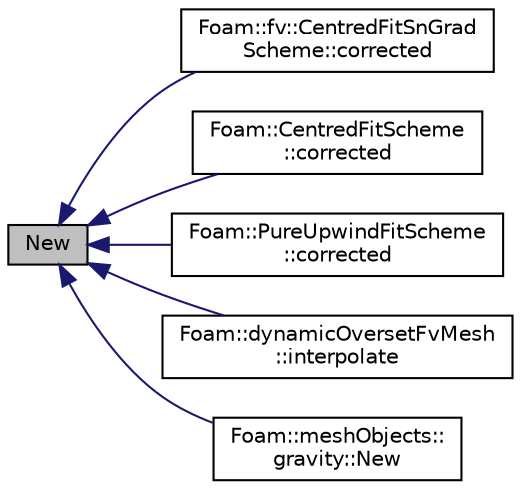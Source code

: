 digraph "New"
{
  bgcolor="transparent";
  edge [fontname="Helvetica",fontsize="10",labelfontname="Helvetica",labelfontsize="10"];
  node [fontname="Helvetica",fontsize="10",shape=record];
  rankdir="LR";
  Node1 [label="New",height=0.2,width=0.4,color="black", fillcolor="grey75", style="filled" fontcolor="black"];
  Node1 -> Node2 [dir="back",color="midnightblue",fontsize="10",style="solid",fontname="Helvetica"];
  Node2 [label="Foam::fv::CentredFitSnGrad\lScheme::corrected",height=0.2,width=0.4,color="black",URL="$classFoam_1_1fv_1_1CentredFitSnGradScheme.html#a38c3af2f484a71e2cedacc747beafdfc",tooltip="Return true if this scheme uses an explicit correction. "];
  Node1 -> Node3 [dir="back",color="midnightblue",fontsize="10",style="solid",fontname="Helvetica"];
  Node3 [label="Foam::CentredFitScheme\l::corrected",height=0.2,width=0.4,color="black",URL="$classFoam_1_1CentredFitScheme.html#a38c3af2f484a71e2cedacc747beafdfc",tooltip="Return true if this scheme uses an explicit correction. "];
  Node1 -> Node4 [dir="back",color="midnightblue",fontsize="10",style="solid",fontname="Helvetica"];
  Node4 [label="Foam::PureUpwindFitScheme\l::corrected",height=0.2,width=0.4,color="black",URL="$classFoam_1_1PureUpwindFitScheme.html#a38c3af2f484a71e2cedacc747beafdfc",tooltip="Return true if this scheme uses an explicit correction. "];
  Node1 -> Node5 [dir="back",color="midnightblue",fontsize="10",style="solid",fontname="Helvetica"];
  Node5 [label="Foam::dynamicOversetFvMesh\l::interpolate",height=0.2,width=0.4,color="black",URL="$classFoam_1_1dynamicOversetFvMesh.html#a4061494ccfa8c2a359ff0cf27e8156aa",tooltip="Explicit interpolation of acceptor cells from donor cells. "];
  Node1 -> Node6 [dir="back",color="midnightblue",fontsize="10",style="solid",fontname="Helvetica"];
  Node6 [label="Foam::meshObjects::\lgravity::New",height=0.2,width=0.4,color="black",URL="$classFoam_1_1meshObjects_1_1gravity.html#a1b7533dafe6b42f4d79cda985e271e63",tooltip="Construct on Time. "];
}

